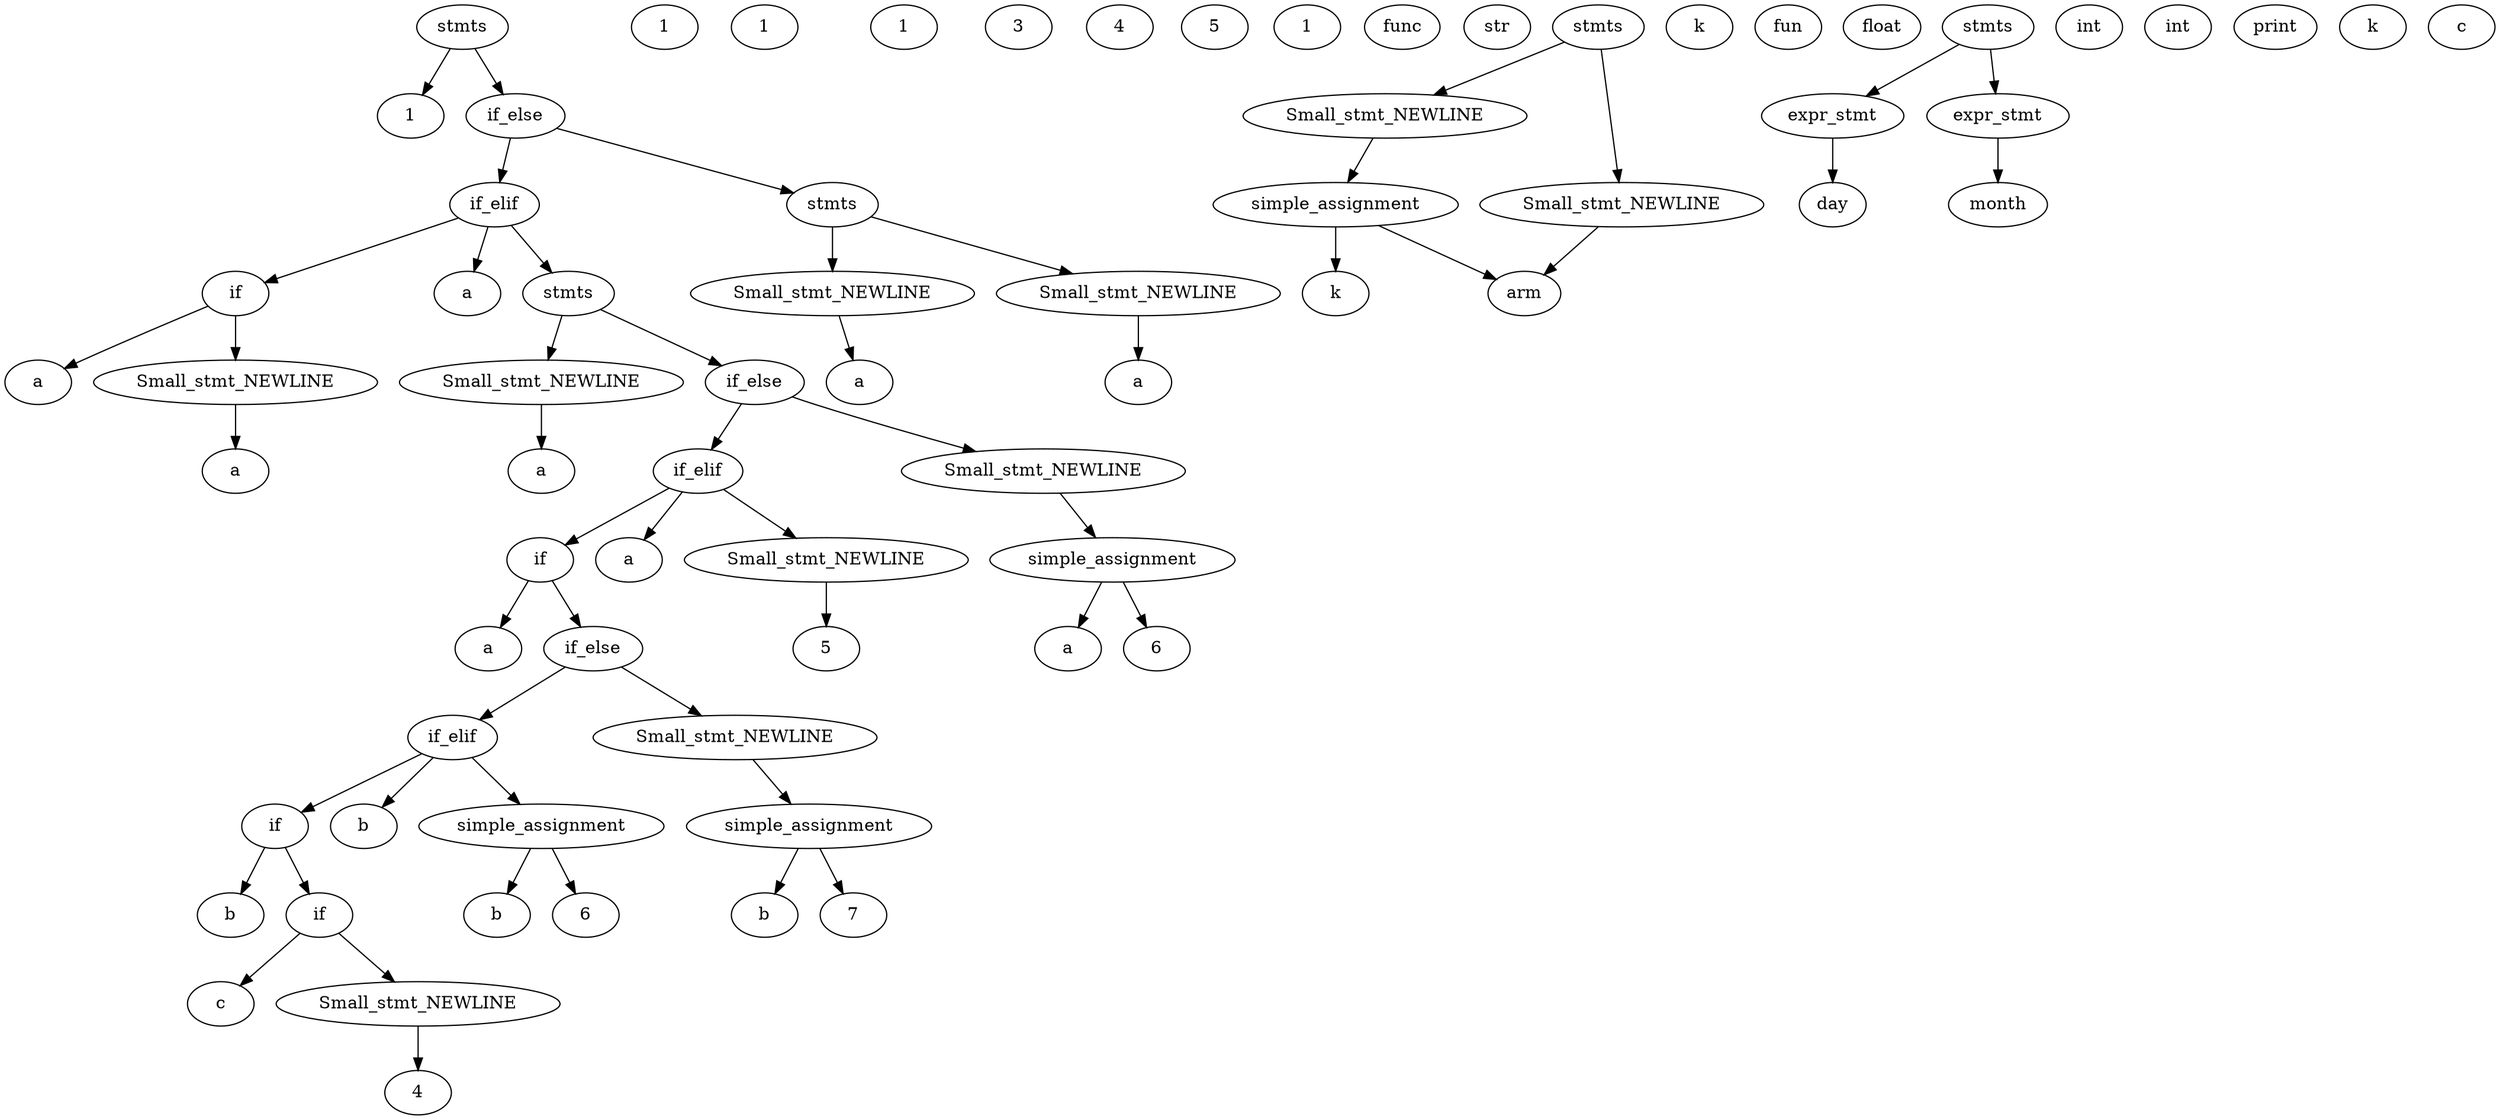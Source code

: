 strict digraph ast {
	node0 [label=a];
	node1 [label=a];
	node2 [label=1];
	node3 [label=Small_stmt_NEWLINE];
	node3 -> node1;
	node4 [label=if];
	node4 -> node0;
	node4 -> node3;
	node5 [label=a];
	node6 [label=1];
	node7 [label=a];
	node8 [label=1];
	node9 [label=Small_stmt_NEWLINE];
	node9 -> node7;
	node10 [label=a];
	node11 [label=3];
	node12 [label=b];
	node13 [label=4];
	node14 [label=c];
	node15 [label=4];
	node16 [label=Small_stmt_NEWLINE];
	node16 -> node15;
	node17 [label=if];
	node17 -> node14;
	node17 -> node16;
	node18 [label=if];
	node18 -> node12;
	node18 -> node17;
	node19 [label=b];
	node20 [label=5];
	node21 [label=b];
	node22 [label=6];
	node23 [label=simple_assignment];
	node23 -> node21;
	node23 -> node22;
	node24 [label=if_elif];
	node24 -> node18;
	node24 -> node19;
	node24 -> node23;
	node25 [label=b];
	node26 [label=7];
	node27 [label=simple_assignment];
	node27 -> node25;
	node27 -> node26;
	node28 [label=Small_stmt_NEWLINE];
	node28 -> node27;
	node29 [label=if_else];
	node29 -> node24;
	node29 -> node28;
	node30 [label=if];
	node30 -> node10;
	node30 -> node29;
	node31 [label=a];
	node32 [label=5];
	node33 [label=Small_stmt_NEWLINE];
	node33 -> node32;
	node34 [label=if_elif];
	node34 -> node30;
	node34 -> node31;
	node34 -> node33;
	node35 [label=a];
	node36 [label=6];
	node37 [label=simple_assignment];
	node37 -> node35;
	node37 -> node36;
	node38 [label=Small_stmt_NEWLINE];
	node38 -> node37;
	node39 [label=if_else];
	node39 -> node34;
	node39 -> node38;
	node40 [label=stmts];
	node40 -> node9;
	node40 -> node39;
	node41 [label=if_elif];
	node41 -> node4;
	node41 -> node5;
	node41 -> node40;
	node42 [label=a];
	node43 [label=1];
	node44 [label=Small_stmt_NEWLINE];
	node44 -> node42;
	node45 [label=a];
	node46 [label=1];
	node47 [label=Small_stmt_NEWLINE];
	node47 -> node45;
	node48 [label=stmts];
	node48 -> node44;
	node48 -> node47;
	node49 [label=if_else];
	node49 -> node41;
	node49 -> node48;
	node50 [label=func];
	node51 [label=str];
	node52 [label=k];
	node53 [label=arm];
	node54 [label=simple_assignment];
	node54 -> node52;
	node54 -> node53;
	node55 [label=Small_stmt_NEWLINE];
	node55 -> node54;
	node56 [label=k];
	node57 [label=Small_stmt_NEWLINE];
	node57 -> node53;
	node58 [label=stmts];
	node58 -> node55;
	node58 -> node57;
	node59 [label=stmts];
	node59 -> node49;
	node59 -> node46;
	node60 [label=fun];
	node61 [label=float];
	node62 [label=day];
	node63 [label=int];
	node64 [label=expr_stmt];
	node64 -> node62;
	node64 -> node62;
	node65 [label=month];
	node66 [label=int];
	node67 [label=expr_stmt];
	node67 -> node65;
	node67 -> node65;
	node68 [label=stmts];
	node68 -> node64;
	node68 -> node67;
	node69 [label=print];
	node70 [label=k];
	node71 [label=c];
}
